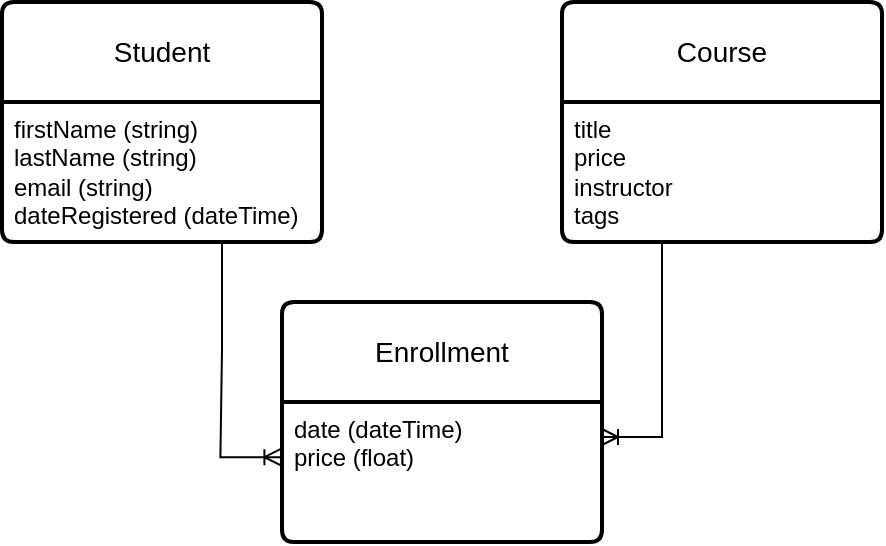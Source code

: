 <mxfile version="24.7.16">
  <diagram name="Page-1" id="JJL9pJHB-GXrw06eQxT0">
    <mxGraphModel dx="622" dy="354" grid="1" gridSize="10" guides="1" tooltips="1" connect="1" arrows="1" fold="1" page="1" pageScale="1" pageWidth="850" pageHeight="1100" math="0" shadow="0">
      <root>
        <mxCell id="0" />
        <mxCell id="1" parent="0" />
        <mxCell id="GemP_h7IfBrogJbjxUDo-28" value="Student" style="swimlane;childLayout=stackLayout;horizontal=1;startSize=50;horizontalStack=0;rounded=1;fontSize=14;fontStyle=0;strokeWidth=2;resizeParent=0;resizeLast=1;shadow=0;dashed=0;align=center;arcSize=4;whiteSpace=wrap;html=1;" vertex="1" parent="1">
          <mxGeometry x="90" y="90" width="160" height="120" as="geometry" />
        </mxCell>
        <mxCell id="GemP_h7IfBrogJbjxUDo-29" value="firstName (string)&lt;div&gt;lastName (string)&lt;br&gt;&lt;div&gt;email (string)&lt;/div&gt;&lt;div&gt;dateRegistered (dateTime)&lt;/div&gt;&lt;/div&gt;" style="align=left;strokeColor=none;fillColor=none;spacingLeft=4;fontSize=12;verticalAlign=top;resizable=0;rotatable=0;part=1;html=1;" vertex="1" parent="GemP_h7IfBrogJbjxUDo-28">
          <mxGeometry y="50" width="160" height="70" as="geometry" />
        </mxCell>
        <mxCell id="GemP_h7IfBrogJbjxUDo-33" value="Course" style="swimlane;childLayout=stackLayout;horizontal=1;startSize=50;horizontalStack=0;rounded=1;fontSize=14;fontStyle=0;strokeWidth=2;resizeParent=0;resizeLast=1;shadow=0;dashed=0;align=center;arcSize=4;whiteSpace=wrap;html=1;" vertex="1" parent="1">
          <mxGeometry x="370" y="90" width="160" height="120" as="geometry">
            <mxRectangle x="370" y="90" width="90" height="50" as="alternateBounds" />
          </mxGeometry>
        </mxCell>
        <mxCell id="GemP_h7IfBrogJbjxUDo-34" value="title&lt;div&gt;price&lt;/div&gt;&lt;div&gt;instructor&lt;/div&gt;&lt;div&gt;tags&lt;/div&gt;" style="align=left;strokeColor=none;fillColor=none;spacingLeft=4;fontSize=12;verticalAlign=top;resizable=0;rotatable=0;part=1;html=1;" vertex="1" parent="GemP_h7IfBrogJbjxUDo-33">
          <mxGeometry y="50" width="160" height="70" as="geometry" />
        </mxCell>
        <mxCell id="GemP_h7IfBrogJbjxUDo-37" value="Enrollment" style="swimlane;childLayout=stackLayout;horizontal=1;startSize=50;horizontalStack=0;rounded=1;fontSize=14;fontStyle=0;strokeWidth=2;resizeParent=0;resizeLast=1;shadow=0;dashed=0;align=center;arcSize=4;whiteSpace=wrap;html=1;" vertex="1" parent="1">
          <mxGeometry x="230" y="240" width="160" height="120" as="geometry" />
        </mxCell>
        <mxCell id="GemP_h7IfBrogJbjxUDo-38" value="date (dateTime)&lt;div&gt;price (float)&lt;/div&gt;" style="align=left;strokeColor=none;fillColor=none;spacingLeft=4;fontSize=12;verticalAlign=top;resizable=0;rotatable=0;part=1;html=1;" vertex="1" parent="GemP_h7IfBrogJbjxUDo-37">
          <mxGeometry y="50" width="160" height="70" as="geometry" />
        </mxCell>
        <mxCell id="GemP_h7IfBrogJbjxUDo-39" value="" style="edgeStyle=entityRelationEdgeStyle;fontSize=12;html=1;endArrow=ERoneToMany;rounded=0;entryX=-0.005;entryY=0.394;entryDx=0;entryDy=0;entryPerimeter=0;exitX=0.5;exitY=1;exitDx=0;exitDy=0;" edge="1" parent="1" source="GemP_h7IfBrogJbjxUDo-29" target="GemP_h7IfBrogJbjxUDo-38">
          <mxGeometry width="100" height="100" relative="1" as="geometry">
            <mxPoint x="173.52" y="220" as="sourcePoint" />
            <mxPoint x="230.0" y="337.63" as="targetPoint" />
          </mxGeometry>
        </mxCell>
        <mxCell id="GemP_h7IfBrogJbjxUDo-40" value="" style="edgeStyle=entityRelationEdgeStyle;fontSize=12;html=1;endArrow=ERoneToMany;rounded=0;entryX=1;entryY=0.25;entryDx=0;entryDy=0;exitX=0.5;exitY=1;exitDx=0;exitDy=0;" edge="1" parent="1" source="GemP_h7IfBrogJbjxUDo-34" target="GemP_h7IfBrogJbjxUDo-38">
          <mxGeometry width="100" height="100" relative="1" as="geometry">
            <mxPoint x="456" y="250" as="sourcePoint" />
            <mxPoint x="511" y="338" as="targetPoint" />
            <Array as="points">
              <mxPoint x="450" y="250" />
            </Array>
          </mxGeometry>
        </mxCell>
      </root>
    </mxGraphModel>
  </diagram>
</mxfile>
